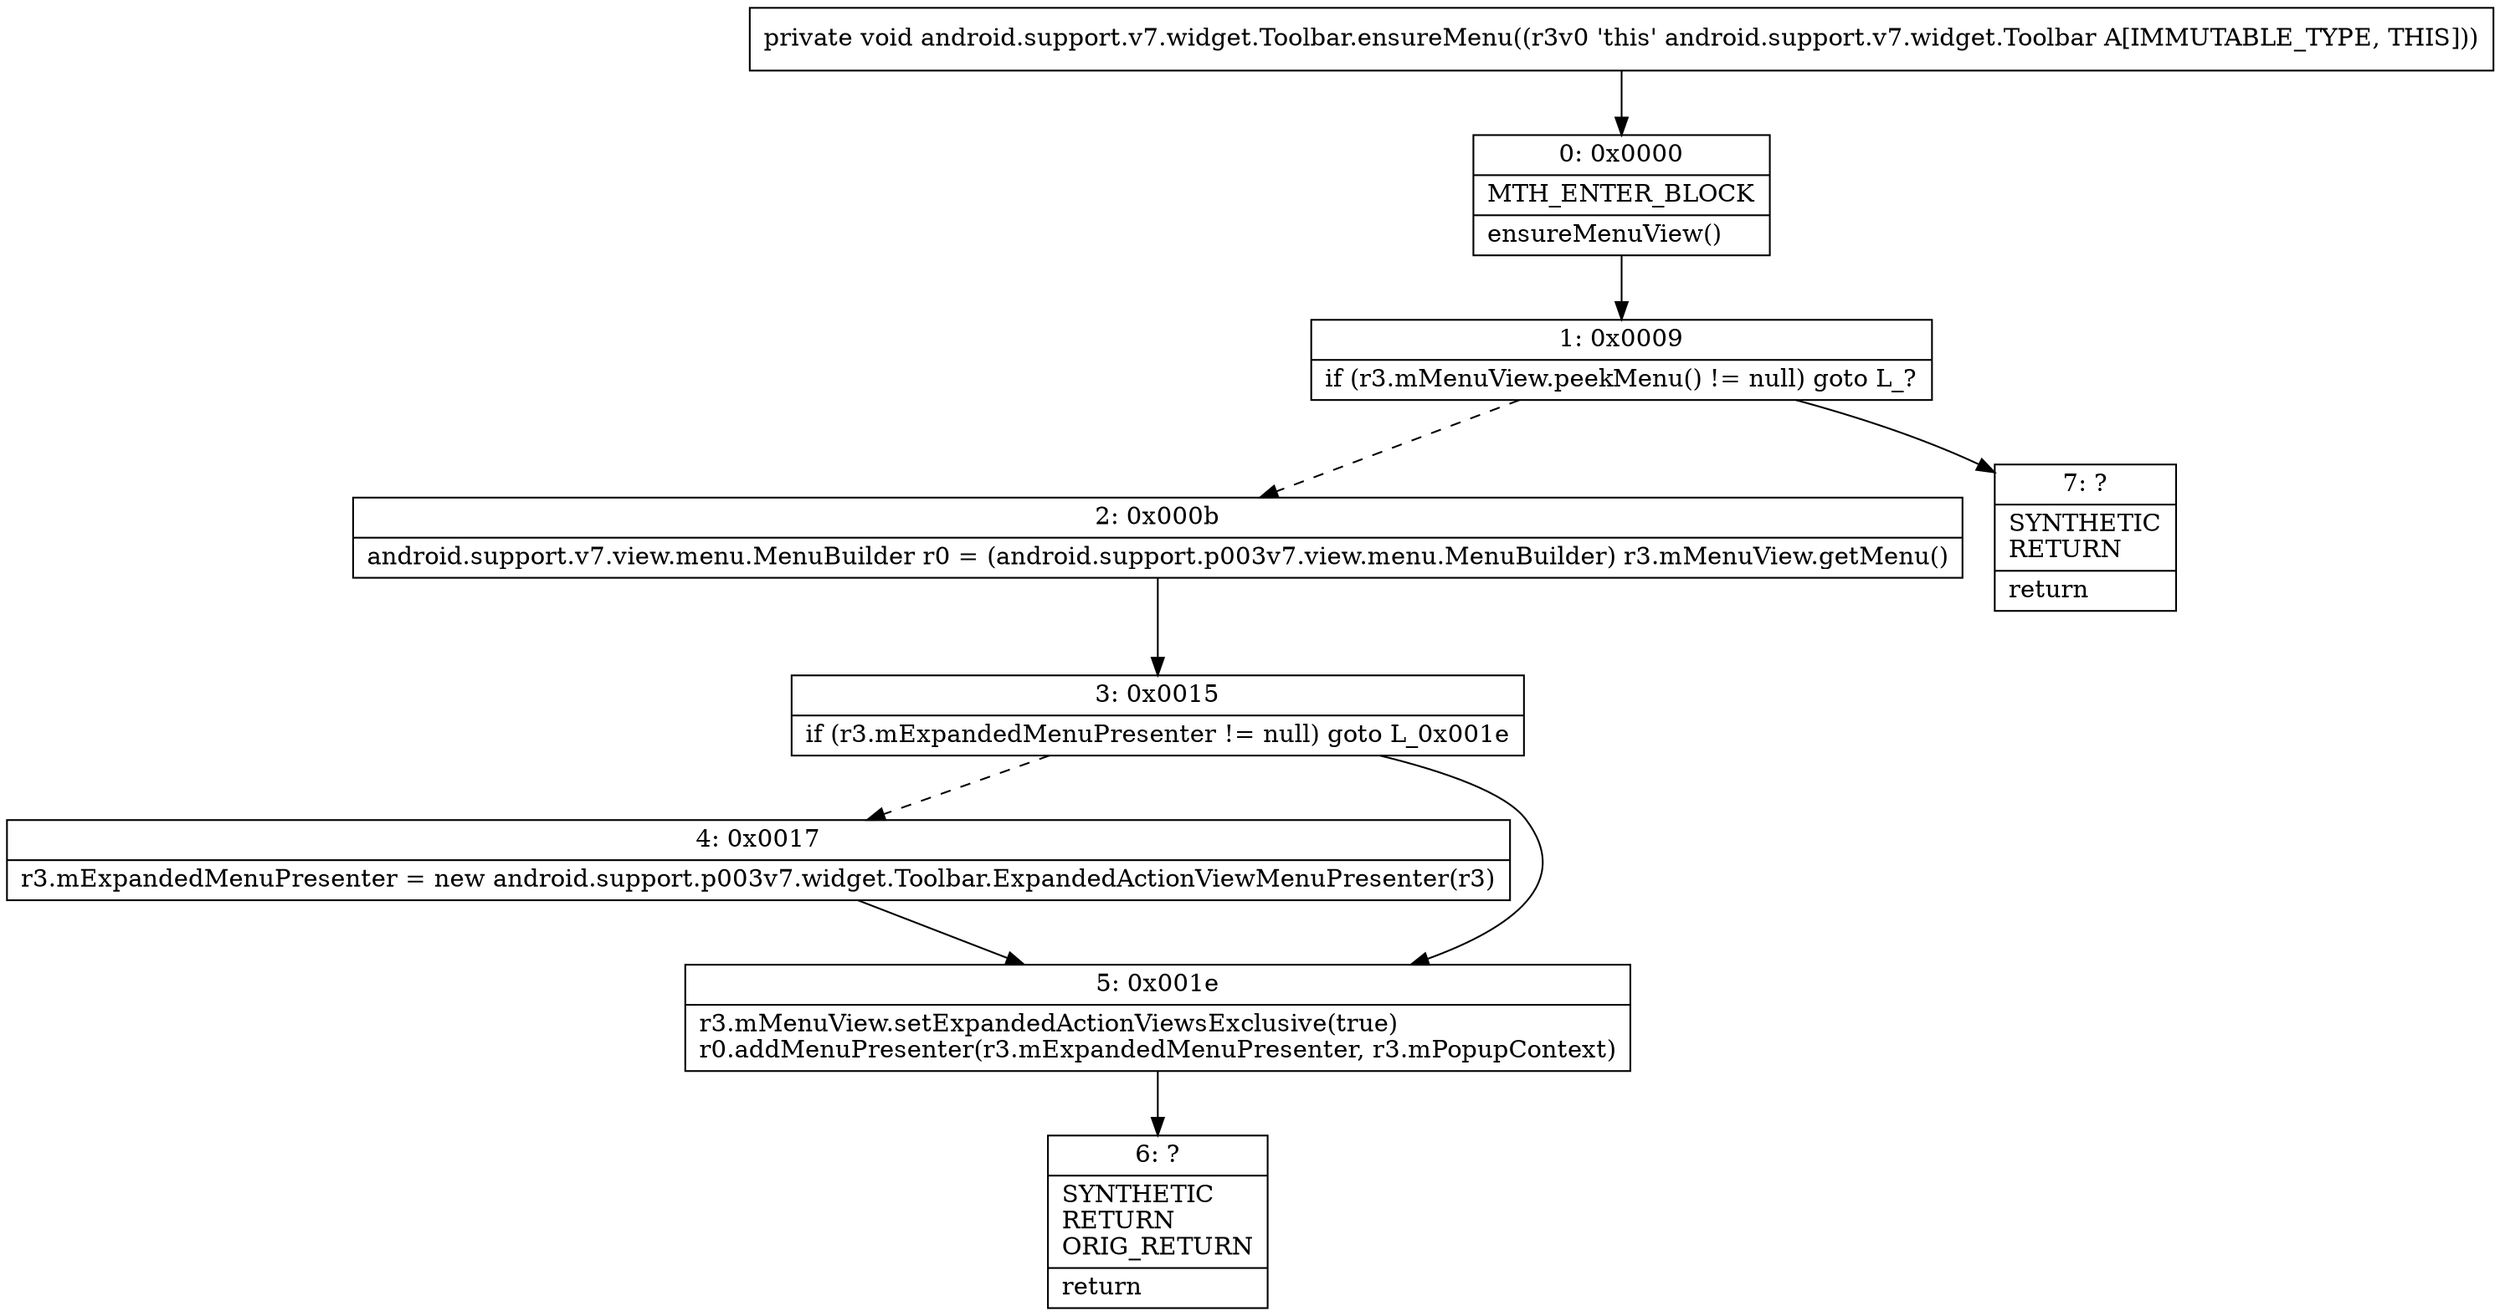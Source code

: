 digraph "CFG forandroid.support.v7.widget.Toolbar.ensureMenu()V" {
Node_0 [shape=record,label="{0\:\ 0x0000|MTH_ENTER_BLOCK\l|ensureMenuView()\l}"];
Node_1 [shape=record,label="{1\:\ 0x0009|if (r3.mMenuView.peekMenu() != null) goto L_?\l}"];
Node_2 [shape=record,label="{2\:\ 0x000b|android.support.v7.view.menu.MenuBuilder r0 = (android.support.p003v7.view.menu.MenuBuilder) r3.mMenuView.getMenu()\l}"];
Node_3 [shape=record,label="{3\:\ 0x0015|if (r3.mExpandedMenuPresenter != null) goto L_0x001e\l}"];
Node_4 [shape=record,label="{4\:\ 0x0017|r3.mExpandedMenuPresenter = new android.support.p003v7.widget.Toolbar.ExpandedActionViewMenuPresenter(r3)\l}"];
Node_5 [shape=record,label="{5\:\ 0x001e|r3.mMenuView.setExpandedActionViewsExclusive(true)\lr0.addMenuPresenter(r3.mExpandedMenuPresenter, r3.mPopupContext)\l}"];
Node_6 [shape=record,label="{6\:\ ?|SYNTHETIC\lRETURN\lORIG_RETURN\l|return\l}"];
Node_7 [shape=record,label="{7\:\ ?|SYNTHETIC\lRETURN\l|return\l}"];
MethodNode[shape=record,label="{private void android.support.v7.widget.Toolbar.ensureMenu((r3v0 'this' android.support.v7.widget.Toolbar A[IMMUTABLE_TYPE, THIS])) }"];
MethodNode -> Node_0;
Node_0 -> Node_1;
Node_1 -> Node_2[style=dashed];
Node_1 -> Node_7;
Node_2 -> Node_3;
Node_3 -> Node_4[style=dashed];
Node_3 -> Node_5;
Node_4 -> Node_5;
Node_5 -> Node_6;
}

